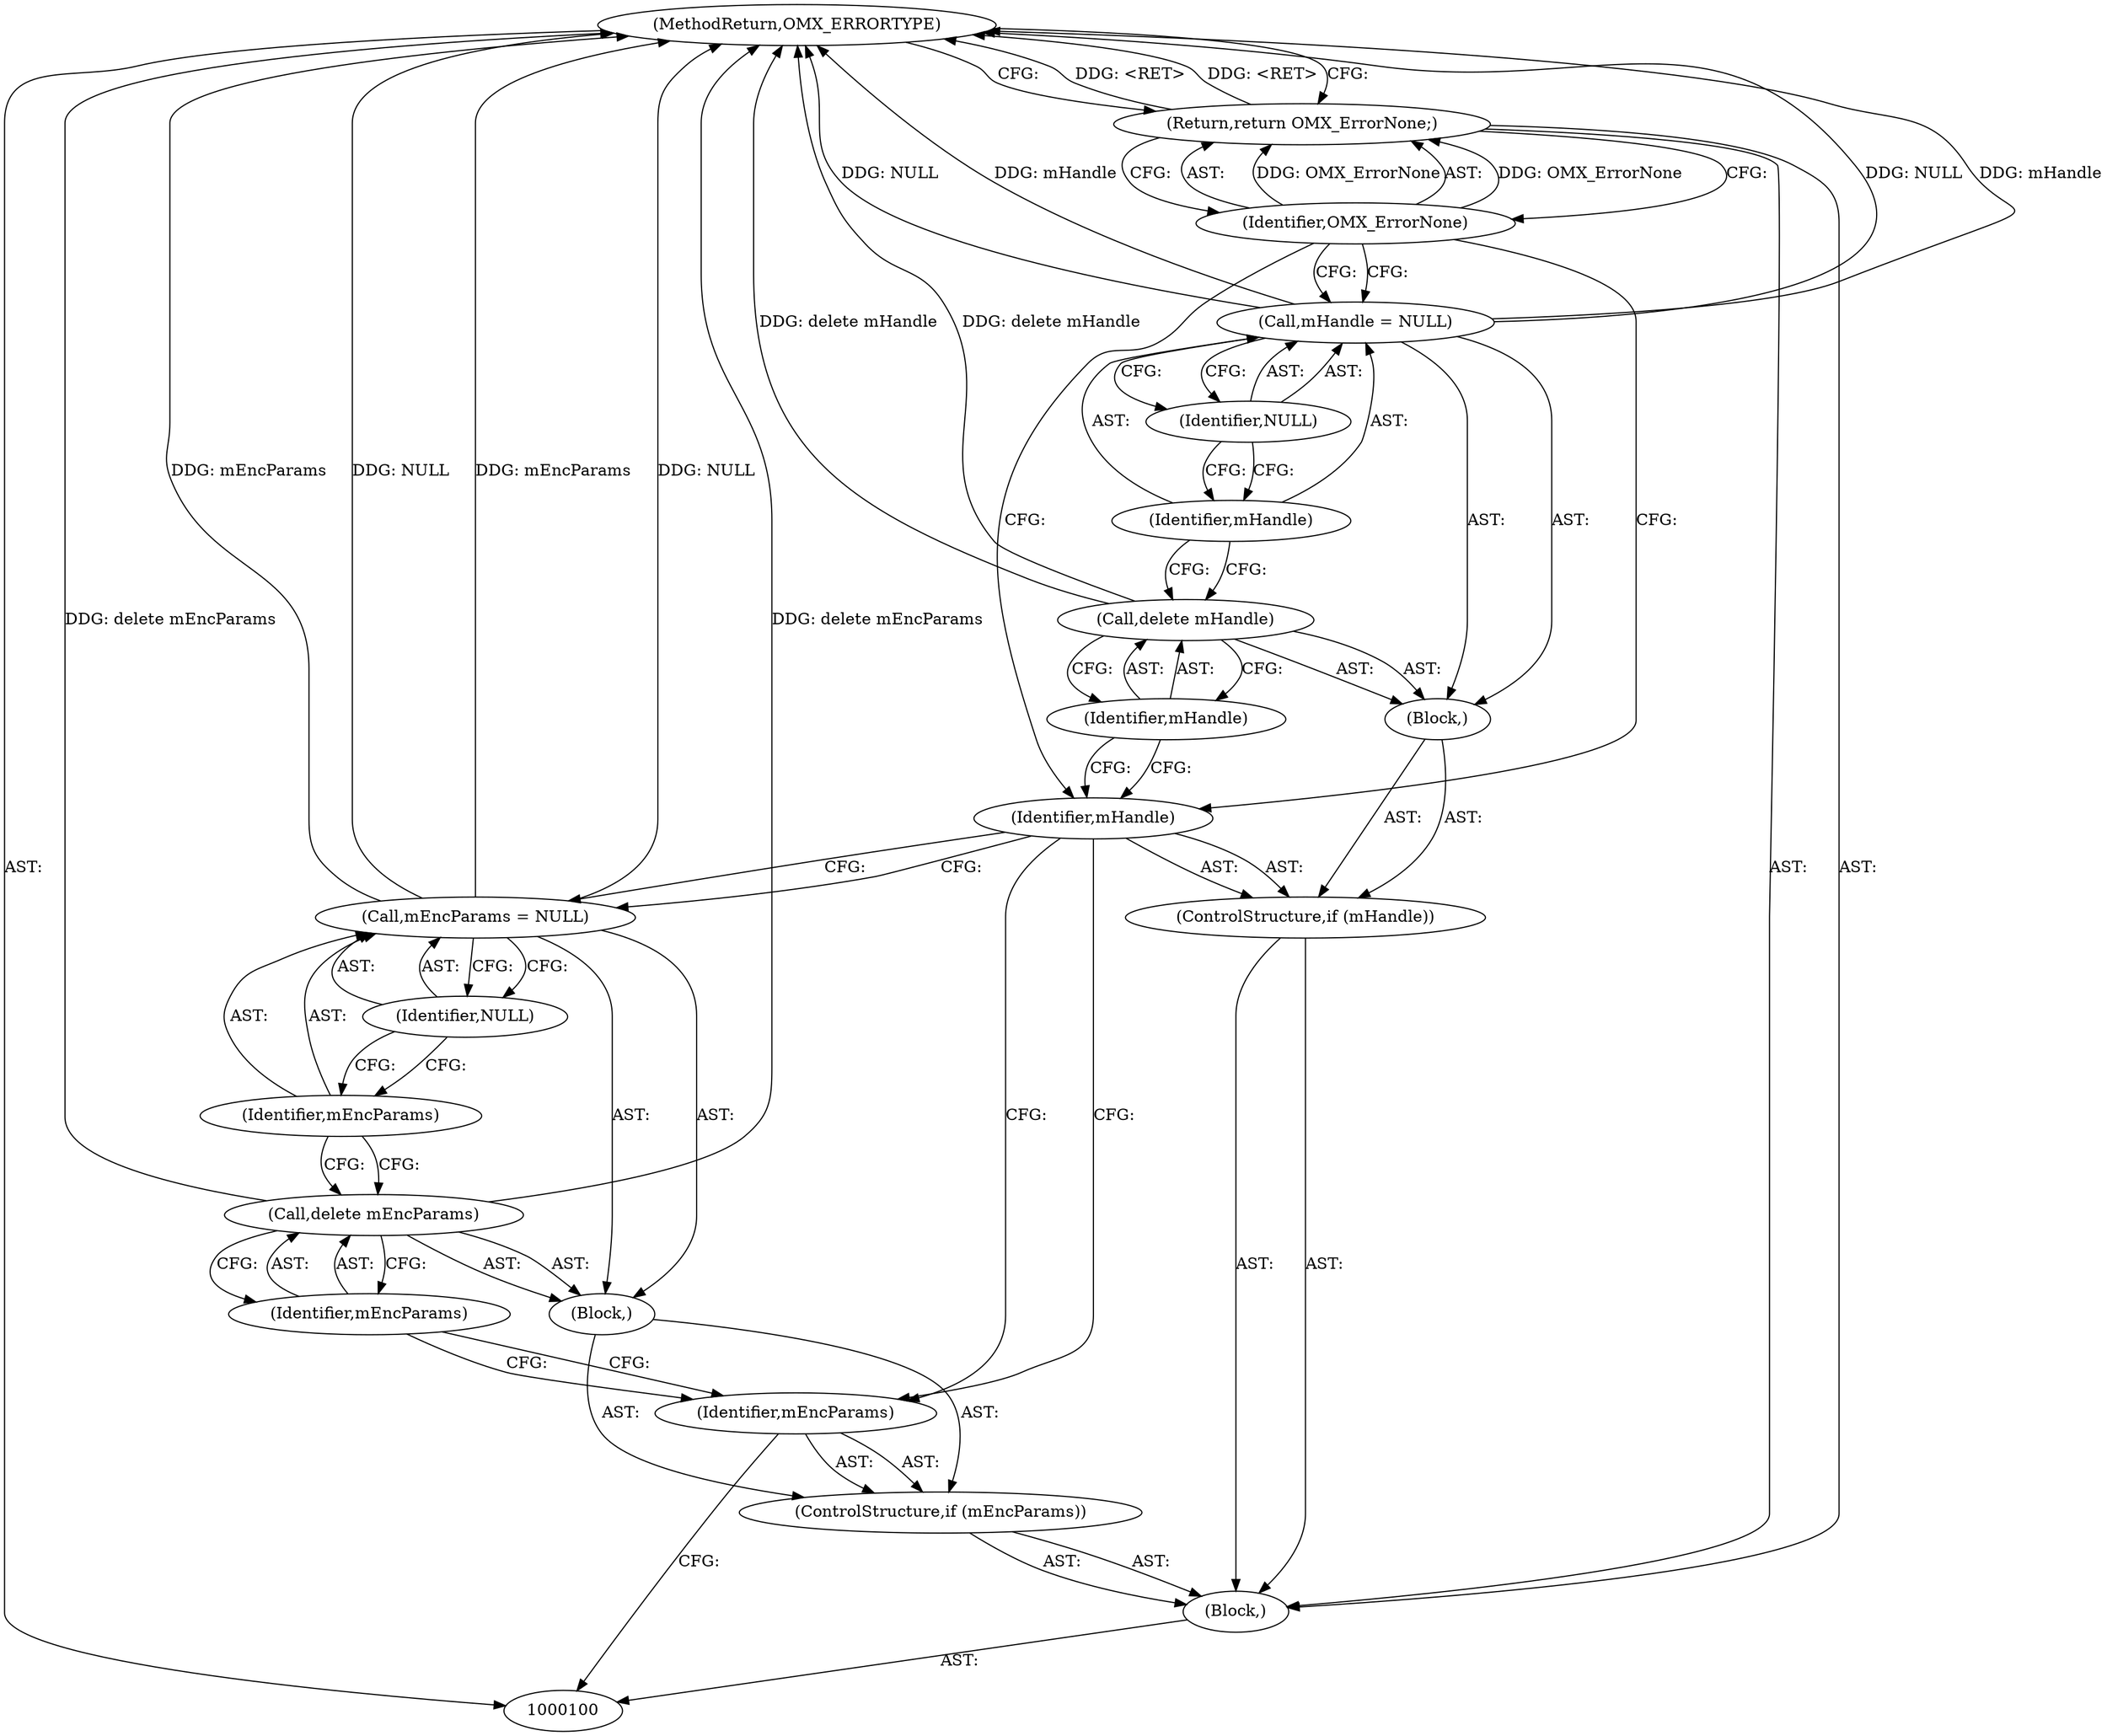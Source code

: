 digraph "0_Android_5443b57cc54f2e46b35246637be26a69e9f493e1_1" {
"1000120" [label="(MethodReturn,OMX_ERRORTYPE)"];
"1000101" [label="(Block,)"];
"1000119" [label="(Identifier,OMX_ErrorNone)"];
"1000118" [label="(Return,return OMX_ErrorNone;)"];
"1000104" [label="(Block,)"];
"1000102" [label="(ControlStructure,if (mEncParams))"];
"1000103" [label="(Identifier,mEncParams)"];
"1000106" [label="(Identifier,mEncParams)"];
"1000105" [label="(Call,delete mEncParams)"];
"1000109" [label="(Identifier,NULL)"];
"1000107" [label="(Call,mEncParams = NULL)"];
"1000108" [label="(Identifier,mEncParams)"];
"1000112" [label="(Block,)"];
"1000110" [label="(ControlStructure,if (mHandle))"];
"1000111" [label="(Identifier,mHandle)"];
"1000114" [label="(Identifier,mHandle)"];
"1000113" [label="(Call,delete mHandle)"];
"1000117" [label="(Identifier,NULL)"];
"1000115" [label="(Call,mHandle = NULL)"];
"1000116" [label="(Identifier,mHandle)"];
"1000120" -> "1000100"  [label="AST: "];
"1000120" -> "1000118"  [label="CFG: "];
"1000115" -> "1000120"  [label="DDG: NULL"];
"1000115" -> "1000120"  [label="DDG: mHandle"];
"1000107" -> "1000120"  [label="DDG: mEncParams"];
"1000107" -> "1000120"  [label="DDG: NULL"];
"1000105" -> "1000120"  [label="DDG: delete mEncParams"];
"1000113" -> "1000120"  [label="DDG: delete mHandle"];
"1000118" -> "1000120"  [label="DDG: <RET>"];
"1000101" -> "1000100"  [label="AST: "];
"1000102" -> "1000101"  [label="AST: "];
"1000110" -> "1000101"  [label="AST: "];
"1000118" -> "1000101"  [label="AST: "];
"1000119" -> "1000118"  [label="AST: "];
"1000119" -> "1000115"  [label="CFG: "];
"1000119" -> "1000111"  [label="CFG: "];
"1000118" -> "1000119"  [label="CFG: "];
"1000119" -> "1000118"  [label="DDG: OMX_ErrorNone"];
"1000118" -> "1000101"  [label="AST: "];
"1000118" -> "1000119"  [label="CFG: "];
"1000119" -> "1000118"  [label="AST: "];
"1000120" -> "1000118"  [label="CFG: "];
"1000118" -> "1000120"  [label="DDG: <RET>"];
"1000119" -> "1000118"  [label="DDG: OMX_ErrorNone"];
"1000104" -> "1000102"  [label="AST: "];
"1000105" -> "1000104"  [label="AST: "];
"1000107" -> "1000104"  [label="AST: "];
"1000102" -> "1000101"  [label="AST: "];
"1000103" -> "1000102"  [label="AST: "];
"1000104" -> "1000102"  [label="AST: "];
"1000103" -> "1000102"  [label="AST: "];
"1000103" -> "1000100"  [label="CFG: "];
"1000106" -> "1000103"  [label="CFG: "];
"1000111" -> "1000103"  [label="CFG: "];
"1000106" -> "1000105"  [label="AST: "];
"1000106" -> "1000103"  [label="CFG: "];
"1000105" -> "1000106"  [label="CFG: "];
"1000105" -> "1000104"  [label="AST: "];
"1000105" -> "1000106"  [label="CFG: "];
"1000106" -> "1000105"  [label="AST: "];
"1000108" -> "1000105"  [label="CFG: "];
"1000105" -> "1000120"  [label="DDG: delete mEncParams"];
"1000109" -> "1000107"  [label="AST: "];
"1000109" -> "1000108"  [label="CFG: "];
"1000107" -> "1000109"  [label="CFG: "];
"1000107" -> "1000104"  [label="AST: "];
"1000107" -> "1000109"  [label="CFG: "];
"1000108" -> "1000107"  [label="AST: "];
"1000109" -> "1000107"  [label="AST: "];
"1000111" -> "1000107"  [label="CFG: "];
"1000107" -> "1000120"  [label="DDG: mEncParams"];
"1000107" -> "1000120"  [label="DDG: NULL"];
"1000108" -> "1000107"  [label="AST: "];
"1000108" -> "1000105"  [label="CFG: "];
"1000109" -> "1000108"  [label="CFG: "];
"1000112" -> "1000110"  [label="AST: "];
"1000113" -> "1000112"  [label="AST: "];
"1000115" -> "1000112"  [label="AST: "];
"1000110" -> "1000101"  [label="AST: "];
"1000111" -> "1000110"  [label="AST: "];
"1000112" -> "1000110"  [label="AST: "];
"1000111" -> "1000110"  [label="AST: "];
"1000111" -> "1000107"  [label="CFG: "];
"1000111" -> "1000103"  [label="CFG: "];
"1000114" -> "1000111"  [label="CFG: "];
"1000119" -> "1000111"  [label="CFG: "];
"1000114" -> "1000113"  [label="AST: "];
"1000114" -> "1000111"  [label="CFG: "];
"1000113" -> "1000114"  [label="CFG: "];
"1000113" -> "1000112"  [label="AST: "];
"1000113" -> "1000114"  [label="CFG: "];
"1000114" -> "1000113"  [label="AST: "];
"1000116" -> "1000113"  [label="CFG: "];
"1000113" -> "1000120"  [label="DDG: delete mHandle"];
"1000117" -> "1000115"  [label="AST: "];
"1000117" -> "1000116"  [label="CFG: "];
"1000115" -> "1000117"  [label="CFG: "];
"1000115" -> "1000112"  [label="AST: "];
"1000115" -> "1000117"  [label="CFG: "];
"1000116" -> "1000115"  [label="AST: "];
"1000117" -> "1000115"  [label="AST: "];
"1000119" -> "1000115"  [label="CFG: "];
"1000115" -> "1000120"  [label="DDG: NULL"];
"1000115" -> "1000120"  [label="DDG: mHandle"];
"1000116" -> "1000115"  [label="AST: "];
"1000116" -> "1000113"  [label="CFG: "];
"1000117" -> "1000116"  [label="CFG: "];
}
